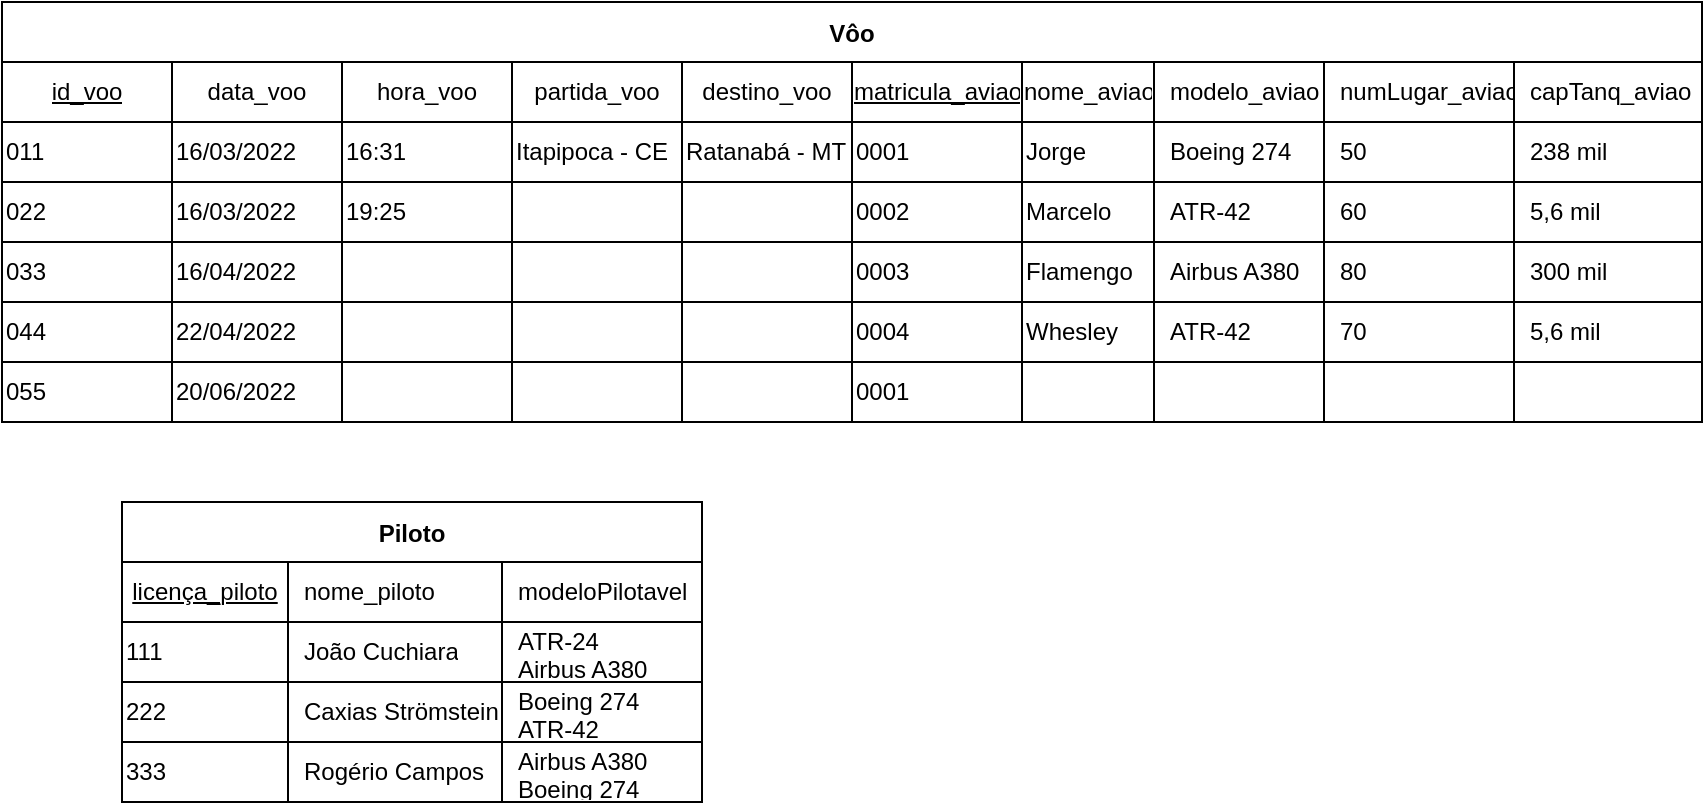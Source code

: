 <mxfile version="20.0.1" type="github">
  <diagram id="vThqgdTcGxecUPUlP4uH" name="Ex3">
    <mxGraphModel dx="782" dy="680" grid="1" gridSize="10" guides="1" tooltips="1" connect="1" arrows="1" fold="1" page="1" pageScale="1" pageWidth="827" pageHeight="1169" math="0" shadow="0">
      <root>
        <mxCell id="0" />
        <mxCell id="1" parent="0" />
        <mxCell id="BJTNGmuwHmOQBh0ry1tt-1" value="Vôo" style="shape=table;startSize=30;container=1;collapsible=0;childLayout=tableLayout;fixedRows=1;rowLines=1;fontStyle=1;swimlaneFillColor=default;align=center;" vertex="1" parent="1">
          <mxGeometry x="130" y="120" width="850" height="210" as="geometry" />
        </mxCell>
        <mxCell id="BJTNGmuwHmOQBh0ry1tt-15" style="shape=tableRow;horizontal=0;startSize=0;swimlaneHead=0;swimlaneBody=0;top=0;left=0;bottom=0;right=0;collapsible=0;dropTarget=0;fillColor=none;points=[[0,0.5],[1,0.5]];portConstraint=eastwest;" vertex="1" parent="BJTNGmuwHmOQBh0ry1tt-1">
          <mxGeometry y="30" width="850" height="30" as="geometry" />
        </mxCell>
        <mxCell id="BJTNGmuwHmOQBh0ry1tt-59" value="id_voo" style="shape=partialRectangle;html=1;whiteSpace=wrap;connectable=0;fillColor=none;top=0;left=0;bottom=0;right=0;overflow=hidden;pointerEvents=1;fontStyle=4" vertex="1" parent="BJTNGmuwHmOQBh0ry1tt-15">
          <mxGeometry width="85" height="30" as="geometry">
            <mxRectangle width="85" height="30" as="alternateBounds" />
          </mxGeometry>
        </mxCell>
        <mxCell id="BJTNGmuwHmOQBh0ry1tt-64" value="data_voo" style="shape=partialRectangle;html=1;whiteSpace=wrap;connectable=0;fillColor=none;top=0;left=0;bottom=0;right=0;overflow=hidden;pointerEvents=1;fontStyle=0" vertex="1" parent="BJTNGmuwHmOQBh0ry1tt-15">
          <mxGeometry x="85" width="85" height="30" as="geometry">
            <mxRectangle width="85" height="30" as="alternateBounds" />
          </mxGeometry>
        </mxCell>
        <mxCell id="BJTNGmuwHmOQBh0ry1tt-69" value="hora_voo" style="shape=partialRectangle;html=1;whiteSpace=wrap;connectable=0;fillColor=none;top=0;left=0;bottom=0;right=0;overflow=hidden;pointerEvents=1;fontStyle=0" vertex="1" parent="BJTNGmuwHmOQBh0ry1tt-15">
          <mxGeometry x="170" width="85" height="30" as="geometry">
            <mxRectangle width="85" height="30" as="alternateBounds" />
          </mxGeometry>
        </mxCell>
        <mxCell id="BJTNGmuwHmOQBh0ry1tt-79" value="partida_voo" style="shape=partialRectangle;html=1;whiteSpace=wrap;connectable=0;fillColor=none;top=0;left=0;bottom=0;right=0;overflow=hidden;pointerEvents=1;fontStyle=0" vertex="1" parent="BJTNGmuwHmOQBh0ry1tt-15">
          <mxGeometry x="255" width="85" height="30" as="geometry">
            <mxRectangle width="85" height="30" as="alternateBounds" />
          </mxGeometry>
        </mxCell>
        <mxCell id="BJTNGmuwHmOQBh0ry1tt-74" value="destino_voo" style="shape=partialRectangle;html=1;whiteSpace=wrap;connectable=0;fillColor=none;top=0;left=0;bottom=0;right=0;overflow=hidden;pointerEvents=1;fontStyle=0" vertex="1" parent="BJTNGmuwHmOQBh0ry1tt-15">
          <mxGeometry x="340" width="85" height="30" as="geometry">
            <mxRectangle width="85" height="30" as="alternateBounds" />
          </mxGeometry>
        </mxCell>
        <mxCell id="BJTNGmuwHmOQBh0ry1tt-16" value="matricula_aviao" style="shape=partialRectangle;html=1;whiteSpace=wrap;connectable=0;fillColor=none;top=0;left=0;bottom=0;right=0;overflow=hidden;pointerEvents=1;fontStyle=4" vertex="1" parent="BJTNGmuwHmOQBh0ry1tt-15">
          <mxGeometry x="425" width="85" height="30" as="geometry">
            <mxRectangle width="85" height="30" as="alternateBounds" />
          </mxGeometry>
        </mxCell>
        <mxCell id="BJTNGmuwHmOQBh0ry1tt-18" value="nome_aviao" style="shape=partialRectangle;html=1;whiteSpace=wrap;connectable=0;fillColor=none;top=0;left=0;bottom=0;right=0;overflow=hidden;pointerEvents=1;fontStyle=0" vertex="1" parent="BJTNGmuwHmOQBh0ry1tt-15">
          <mxGeometry x="510" width="66" height="30" as="geometry">
            <mxRectangle width="66" height="30" as="alternateBounds" />
          </mxGeometry>
        </mxCell>
        <mxCell id="BJTNGmuwHmOQBh0ry1tt-17" value="modelo_aviao" style="shape=partialRectangle;html=1;whiteSpace=wrap;connectable=0;fillColor=none;top=0;left=0;bottom=0;right=0;align=left;spacingLeft=6;overflow=hidden;" vertex="1" parent="BJTNGmuwHmOQBh0ry1tt-15">
          <mxGeometry x="576" width="85" height="30" as="geometry">
            <mxRectangle width="85" height="30" as="alternateBounds" />
          </mxGeometry>
        </mxCell>
        <mxCell id="BJTNGmuwHmOQBh0ry1tt-22" value="numLugar_aviao" style="shape=partialRectangle;html=1;whiteSpace=wrap;connectable=0;fillColor=none;top=0;left=0;bottom=0;right=0;align=left;spacingLeft=6;overflow=hidden;" vertex="1" parent="BJTNGmuwHmOQBh0ry1tt-15">
          <mxGeometry x="661" width="95" height="30" as="geometry">
            <mxRectangle width="95" height="30" as="alternateBounds" />
          </mxGeometry>
        </mxCell>
        <mxCell id="BJTNGmuwHmOQBh0ry1tt-26" value="capTanq_aviao" style="shape=partialRectangle;html=1;whiteSpace=wrap;connectable=0;fillColor=none;top=0;left=0;bottom=0;right=0;align=left;spacingLeft=6;overflow=hidden;" vertex="1" parent="BJTNGmuwHmOQBh0ry1tt-15">
          <mxGeometry x="756" width="94" height="30" as="geometry">
            <mxRectangle width="94" height="30" as="alternateBounds" />
          </mxGeometry>
        </mxCell>
        <mxCell id="BJTNGmuwHmOQBh0ry1tt-2" value="" style="shape=tableRow;horizontal=0;startSize=0;swimlaneHead=0;swimlaneBody=0;top=0;left=0;bottom=0;right=0;collapsible=0;dropTarget=0;fillColor=none;points=[[0,0.5],[1,0.5]];portConstraint=eastwest;" vertex="1" parent="BJTNGmuwHmOQBh0ry1tt-1">
          <mxGeometry y="60" width="850" height="30" as="geometry" />
        </mxCell>
        <mxCell id="BJTNGmuwHmOQBh0ry1tt-60" value="011" style="shape=partialRectangle;html=1;whiteSpace=wrap;connectable=0;fillColor=none;top=0;left=0;bottom=0;right=0;overflow=hidden;pointerEvents=1;align=left;" vertex="1" parent="BJTNGmuwHmOQBh0ry1tt-2">
          <mxGeometry width="85" height="30" as="geometry">
            <mxRectangle width="85" height="30" as="alternateBounds" />
          </mxGeometry>
        </mxCell>
        <mxCell id="BJTNGmuwHmOQBh0ry1tt-65" value="16/03/2022" style="shape=partialRectangle;html=1;whiteSpace=wrap;connectable=0;fillColor=none;top=0;left=0;bottom=0;right=0;overflow=hidden;pointerEvents=1;align=left;" vertex="1" parent="BJTNGmuwHmOQBh0ry1tt-2">
          <mxGeometry x="85" width="85" height="30" as="geometry">
            <mxRectangle width="85" height="30" as="alternateBounds" />
          </mxGeometry>
        </mxCell>
        <mxCell id="BJTNGmuwHmOQBh0ry1tt-70" value="16:31" style="shape=partialRectangle;html=1;whiteSpace=wrap;connectable=0;fillColor=none;top=0;left=0;bottom=0;right=0;overflow=hidden;pointerEvents=1;align=left;" vertex="1" parent="BJTNGmuwHmOQBh0ry1tt-2">
          <mxGeometry x="170" width="85" height="30" as="geometry">
            <mxRectangle width="85" height="30" as="alternateBounds" />
          </mxGeometry>
        </mxCell>
        <mxCell id="BJTNGmuwHmOQBh0ry1tt-80" value="Itapipoca - CE" style="shape=partialRectangle;html=1;whiteSpace=wrap;connectable=0;fillColor=none;top=0;left=0;bottom=0;right=0;overflow=hidden;pointerEvents=1;align=left;" vertex="1" parent="BJTNGmuwHmOQBh0ry1tt-2">
          <mxGeometry x="255" width="85" height="30" as="geometry">
            <mxRectangle width="85" height="30" as="alternateBounds" />
          </mxGeometry>
        </mxCell>
        <mxCell id="BJTNGmuwHmOQBh0ry1tt-75" value="Ratanabá - MT" style="shape=partialRectangle;html=1;whiteSpace=wrap;connectable=0;fillColor=none;top=0;left=0;bottom=0;right=0;overflow=hidden;pointerEvents=1;align=left;" vertex="1" parent="BJTNGmuwHmOQBh0ry1tt-2">
          <mxGeometry x="340" width="85" height="30" as="geometry">
            <mxRectangle width="85" height="30" as="alternateBounds" />
          </mxGeometry>
        </mxCell>
        <mxCell id="BJTNGmuwHmOQBh0ry1tt-3" value="0001" style="shape=partialRectangle;html=1;whiteSpace=wrap;connectable=0;fillColor=none;top=0;left=0;bottom=0;right=0;overflow=hidden;pointerEvents=1;align=left;" vertex="1" parent="BJTNGmuwHmOQBh0ry1tt-2">
          <mxGeometry x="425" width="85" height="30" as="geometry">
            <mxRectangle width="85" height="30" as="alternateBounds" />
          </mxGeometry>
        </mxCell>
        <mxCell id="BJTNGmuwHmOQBh0ry1tt-19" value="Jorge" style="shape=partialRectangle;html=1;whiteSpace=wrap;connectable=0;fillColor=none;top=0;left=0;bottom=0;right=0;overflow=hidden;pointerEvents=1;align=left;" vertex="1" parent="BJTNGmuwHmOQBh0ry1tt-2">
          <mxGeometry x="510" width="66" height="30" as="geometry">
            <mxRectangle width="66" height="30" as="alternateBounds" />
          </mxGeometry>
        </mxCell>
        <mxCell id="BJTNGmuwHmOQBh0ry1tt-4" value="Boeing 274" style="shape=partialRectangle;html=1;whiteSpace=wrap;connectable=0;fillColor=none;top=0;left=0;bottom=0;right=0;align=left;spacingLeft=6;overflow=hidden;verticalAlign=middle;horizontal=1;" vertex="1" parent="BJTNGmuwHmOQBh0ry1tt-2">
          <mxGeometry x="576" width="85" height="30" as="geometry">
            <mxRectangle width="85" height="30" as="alternateBounds" />
          </mxGeometry>
        </mxCell>
        <mxCell id="BJTNGmuwHmOQBh0ry1tt-23" value="50" style="shape=partialRectangle;html=1;whiteSpace=wrap;connectable=0;fillColor=none;top=0;left=0;bottom=0;right=0;align=left;spacingLeft=6;overflow=hidden;" vertex="1" parent="BJTNGmuwHmOQBh0ry1tt-2">
          <mxGeometry x="661" width="95" height="30" as="geometry">
            <mxRectangle width="95" height="30" as="alternateBounds" />
          </mxGeometry>
        </mxCell>
        <mxCell id="BJTNGmuwHmOQBh0ry1tt-27" value="238 mil" style="shape=partialRectangle;html=1;whiteSpace=wrap;connectable=0;fillColor=none;top=0;left=0;bottom=0;right=0;align=left;spacingLeft=6;overflow=hidden;" vertex="1" parent="BJTNGmuwHmOQBh0ry1tt-2">
          <mxGeometry x="756" width="94" height="30" as="geometry">
            <mxRectangle width="94" height="30" as="alternateBounds" />
          </mxGeometry>
        </mxCell>
        <mxCell id="BJTNGmuwHmOQBh0ry1tt-5" value="" style="shape=tableRow;horizontal=0;startSize=0;swimlaneHead=0;swimlaneBody=0;top=0;left=0;bottom=0;right=0;collapsible=0;dropTarget=0;fillColor=none;points=[[0,0.5],[1,0.5]];portConstraint=eastwest;" vertex="1" parent="BJTNGmuwHmOQBh0ry1tt-1">
          <mxGeometry y="90" width="850" height="30" as="geometry" />
        </mxCell>
        <mxCell id="BJTNGmuwHmOQBh0ry1tt-61" value="022" style="shape=partialRectangle;html=1;whiteSpace=wrap;connectable=0;fillColor=none;top=0;left=0;bottom=0;right=0;overflow=hidden;align=left;" vertex="1" parent="BJTNGmuwHmOQBh0ry1tt-5">
          <mxGeometry width="85" height="30" as="geometry">
            <mxRectangle width="85" height="30" as="alternateBounds" />
          </mxGeometry>
        </mxCell>
        <mxCell id="BJTNGmuwHmOQBh0ry1tt-66" value="16/03/2022" style="shape=partialRectangle;html=1;whiteSpace=wrap;connectable=0;fillColor=none;top=0;left=0;bottom=0;right=0;overflow=hidden;align=left;" vertex="1" parent="BJTNGmuwHmOQBh0ry1tt-5">
          <mxGeometry x="85" width="85" height="30" as="geometry">
            <mxRectangle width="85" height="30" as="alternateBounds" />
          </mxGeometry>
        </mxCell>
        <mxCell id="BJTNGmuwHmOQBh0ry1tt-71" value="19:25" style="shape=partialRectangle;html=1;whiteSpace=wrap;connectable=0;fillColor=none;top=0;left=0;bottom=0;right=0;overflow=hidden;align=left;" vertex="1" parent="BJTNGmuwHmOQBh0ry1tt-5">
          <mxGeometry x="170" width="85" height="30" as="geometry">
            <mxRectangle width="85" height="30" as="alternateBounds" />
          </mxGeometry>
        </mxCell>
        <mxCell id="BJTNGmuwHmOQBh0ry1tt-81" style="shape=partialRectangle;html=1;whiteSpace=wrap;connectable=0;fillColor=none;top=0;left=0;bottom=0;right=0;overflow=hidden;align=left;" vertex="1" parent="BJTNGmuwHmOQBh0ry1tt-5">
          <mxGeometry x="255" width="85" height="30" as="geometry">
            <mxRectangle width="85" height="30" as="alternateBounds" />
          </mxGeometry>
        </mxCell>
        <mxCell id="BJTNGmuwHmOQBh0ry1tt-76" style="shape=partialRectangle;html=1;whiteSpace=wrap;connectable=0;fillColor=none;top=0;left=0;bottom=0;right=0;overflow=hidden;align=left;" vertex="1" parent="BJTNGmuwHmOQBh0ry1tt-5">
          <mxGeometry x="340" width="85" height="30" as="geometry">
            <mxRectangle width="85" height="30" as="alternateBounds" />
          </mxGeometry>
        </mxCell>
        <mxCell id="BJTNGmuwHmOQBh0ry1tt-6" value="0002" style="shape=partialRectangle;html=1;whiteSpace=wrap;connectable=0;fillColor=none;top=0;left=0;bottom=0;right=0;overflow=hidden;align=left;" vertex="1" parent="BJTNGmuwHmOQBh0ry1tt-5">
          <mxGeometry x="425" width="85" height="30" as="geometry">
            <mxRectangle width="85" height="30" as="alternateBounds" />
          </mxGeometry>
        </mxCell>
        <mxCell id="BJTNGmuwHmOQBh0ry1tt-20" value="Marcelo" style="shape=partialRectangle;html=1;whiteSpace=wrap;connectable=0;fillColor=none;top=0;left=0;bottom=0;right=0;overflow=hidden;align=left;" vertex="1" parent="BJTNGmuwHmOQBh0ry1tt-5">
          <mxGeometry x="510" width="66" height="30" as="geometry">
            <mxRectangle width="66" height="30" as="alternateBounds" />
          </mxGeometry>
        </mxCell>
        <mxCell id="BJTNGmuwHmOQBh0ry1tt-7" value="ATR-42" style="shape=partialRectangle;html=1;whiteSpace=wrap;connectable=0;fillColor=none;top=0;left=0;bottom=0;right=0;align=left;spacingLeft=6;overflow=hidden;" vertex="1" parent="BJTNGmuwHmOQBh0ry1tt-5">
          <mxGeometry x="576" width="85" height="30" as="geometry">
            <mxRectangle width="85" height="30" as="alternateBounds" />
          </mxGeometry>
        </mxCell>
        <mxCell id="BJTNGmuwHmOQBh0ry1tt-24" value="60" style="shape=partialRectangle;html=1;whiteSpace=wrap;connectable=0;fillColor=none;top=0;left=0;bottom=0;right=0;align=left;spacingLeft=6;overflow=hidden;" vertex="1" parent="BJTNGmuwHmOQBh0ry1tt-5">
          <mxGeometry x="661" width="95" height="30" as="geometry">
            <mxRectangle width="95" height="30" as="alternateBounds" />
          </mxGeometry>
        </mxCell>
        <mxCell id="BJTNGmuwHmOQBh0ry1tt-28" value="5,6 mil" style="shape=partialRectangle;html=1;whiteSpace=wrap;connectable=0;fillColor=none;top=0;left=0;bottom=0;right=0;align=left;spacingLeft=6;overflow=hidden;" vertex="1" parent="BJTNGmuwHmOQBh0ry1tt-5">
          <mxGeometry x="756" width="94" height="30" as="geometry">
            <mxRectangle width="94" height="30" as="alternateBounds" />
          </mxGeometry>
        </mxCell>
        <mxCell id="BJTNGmuwHmOQBh0ry1tt-8" value="" style="shape=tableRow;horizontal=0;startSize=0;swimlaneHead=0;swimlaneBody=0;top=0;left=0;bottom=0;right=0;collapsible=0;dropTarget=0;fillColor=none;points=[[0,0.5],[1,0.5]];portConstraint=eastwest;" vertex="1" parent="BJTNGmuwHmOQBh0ry1tt-1">
          <mxGeometry y="120" width="850" height="30" as="geometry" />
        </mxCell>
        <mxCell id="BJTNGmuwHmOQBh0ry1tt-62" value="033" style="shape=partialRectangle;html=1;whiteSpace=wrap;connectable=0;fillColor=none;top=0;left=0;bottom=0;right=0;overflow=hidden;align=left;" vertex="1" parent="BJTNGmuwHmOQBh0ry1tt-8">
          <mxGeometry width="85" height="30" as="geometry">
            <mxRectangle width="85" height="30" as="alternateBounds" />
          </mxGeometry>
        </mxCell>
        <mxCell id="BJTNGmuwHmOQBh0ry1tt-67" value="16/04/2022" style="shape=partialRectangle;html=1;whiteSpace=wrap;connectable=0;fillColor=none;top=0;left=0;bottom=0;right=0;overflow=hidden;align=left;" vertex="1" parent="BJTNGmuwHmOQBh0ry1tt-8">
          <mxGeometry x="85" width="85" height="30" as="geometry">
            <mxRectangle width="85" height="30" as="alternateBounds" />
          </mxGeometry>
        </mxCell>
        <mxCell id="BJTNGmuwHmOQBh0ry1tt-72" style="shape=partialRectangle;html=1;whiteSpace=wrap;connectable=0;fillColor=none;top=0;left=0;bottom=0;right=0;overflow=hidden;align=left;" vertex="1" parent="BJTNGmuwHmOQBh0ry1tt-8">
          <mxGeometry x="170" width="85" height="30" as="geometry">
            <mxRectangle width="85" height="30" as="alternateBounds" />
          </mxGeometry>
        </mxCell>
        <mxCell id="BJTNGmuwHmOQBh0ry1tt-82" style="shape=partialRectangle;html=1;whiteSpace=wrap;connectable=0;fillColor=none;top=0;left=0;bottom=0;right=0;overflow=hidden;align=left;" vertex="1" parent="BJTNGmuwHmOQBh0ry1tt-8">
          <mxGeometry x="255" width="85" height="30" as="geometry">
            <mxRectangle width="85" height="30" as="alternateBounds" />
          </mxGeometry>
        </mxCell>
        <mxCell id="BJTNGmuwHmOQBh0ry1tt-77" style="shape=partialRectangle;html=1;whiteSpace=wrap;connectable=0;fillColor=none;top=0;left=0;bottom=0;right=0;overflow=hidden;align=left;" vertex="1" parent="BJTNGmuwHmOQBh0ry1tt-8">
          <mxGeometry x="340" width="85" height="30" as="geometry">
            <mxRectangle width="85" height="30" as="alternateBounds" />
          </mxGeometry>
        </mxCell>
        <mxCell id="BJTNGmuwHmOQBh0ry1tt-9" value="0003" style="shape=partialRectangle;html=1;whiteSpace=wrap;connectable=0;fillColor=none;top=0;left=0;bottom=0;right=0;overflow=hidden;align=left;" vertex="1" parent="BJTNGmuwHmOQBh0ry1tt-8">
          <mxGeometry x="425" width="85" height="30" as="geometry">
            <mxRectangle width="85" height="30" as="alternateBounds" />
          </mxGeometry>
        </mxCell>
        <mxCell id="BJTNGmuwHmOQBh0ry1tt-21" value="Flamengo" style="shape=partialRectangle;html=1;whiteSpace=wrap;connectable=0;fillColor=none;top=0;left=0;bottom=0;right=0;overflow=hidden;align=left;" vertex="1" parent="BJTNGmuwHmOQBh0ry1tt-8">
          <mxGeometry x="510" width="66" height="30" as="geometry">
            <mxRectangle width="66" height="30" as="alternateBounds" />
          </mxGeometry>
        </mxCell>
        <mxCell id="BJTNGmuwHmOQBh0ry1tt-10" value="Airbus A380" style="shape=partialRectangle;html=1;whiteSpace=wrap;connectable=0;fillColor=none;top=0;left=0;bottom=0;right=0;align=left;spacingLeft=6;overflow=hidden;" vertex="1" parent="BJTNGmuwHmOQBh0ry1tt-8">
          <mxGeometry x="576" width="85" height="30" as="geometry">
            <mxRectangle width="85" height="30" as="alternateBounds" />
          </mxGeometry>
        </mxCell>
        <mxCell id="BJTNGmuwHmOQBh0ry1tt-25" value="80" style="shape=partialRectangle;html=1;whiteSpace=wrap;connectable=0;fillColor=none;top=0;left=0;bottom=0;right=0;align=left;spacingLeft=6;overflow=hidden;" vertex="1" parent="BJTNGmuwHmOQBh0ry1tt-8">
          <mxGeometry x="661" width="95" height="30" as="geometry">
            <mxRectangle width="95" height="30" as="alternateBounds" />
          </mxGeometry>
        </mxCell>
        <mxCell id="BJTNGmuwHmOQBh0ry1tt-29" value="300 mil" style="shape=partialRectangle;html=1;whiteSpace=wrap;connectable=0;fillColor=none;top=0;left=0;bottom=0;right=0;align=left;spacingLeft=6;overflow=hidden;" vertex="1" parent="BJTNGmuwHmOQBh0ry1tt-8">
          <mxGeometry x="756" width="94" height="30" as="geometry">
            <mxRectangle width="94" height="30" as="alternateBounds" />
          </mxGeometry>
        </mxCell>
        <mxCell id="BJTNGmuwHmOQBh0ry1tt-36" style="shape=tableRow;horizontal=0;startSize=0;swimlaneHead=0;swimlaneBody=0;top=0;left=0;bottom=0;right=0;collapsible=0;dropTarget=0;fillColor=none;points=[[0,0.5],[1,0.5]];portConstraint=eastwest;" vertex="1" parent="BJTNGmuwHmOQBh0ry1tt-1">
          <mxGeometry y="150" width="850" height="30" as="geometry" />
        </mxCell>
        <mxCell id="BJTNGmuwHmOQBh0ry1tt-63" value="044" style="shape=partialRectangle;html=1;whiteSpace=wrap;connectable=0;fillColor=none;top=0;left=0;bottom=0;right=0;overflow=hidden;align=left;" vertex="1" parent="BJTNGmuwHmOQBh0ry1tt-36">
          <mxGeometry width="85" height="30" as="geometry">
            <mxRectangle width="85" height="30" as="alternateBounds" />
          </mxGeometry>
        </mxCell>
        <mxCell id="BJTNGmuwHmOQBh0ry1tt-68" value="22/04/2022" style="shape=partialRectangle;html=1;whiteSpace=wrap;connectable=0;fillColor=none;top=0;left=0;bottom=0;right=0;overflow=hidden;align=left;" vertex="1" parent="BJTNGmuwHmOQBh0ry1tt-36">
          <mxGeometry x="85" width="85" height="30" as="geometry">
            <mxRectangle width="85" height="30" as="alternateBounds" />
          </mxGeometry>
        </mxCell>
        <mxCell id="BJTNGmuwHmOQBh0ry1tt-73" style="shape=partialRectangle;html=1;whiteSpace=wrap;connectable=0;fillColor=none;top=0;left=0;bottom=0;right=0;overflow=hidden;align=left;" vertex="1" parent="BJTNGmuwHmOQBh0ry1tt-36">
          <mxGeometry x="170" width="85" height="30" as="geometry">
            <mxRectangle width="85" height="30" as="alternateBounds" />
          </mxGeometry>
        </mxCell>
        <mxCell id="BJTNGmuwHmOQBh0ry1tt-83" style="shape=partialRectangle;html=1;whiteSpace=wrap;connectable=0;fillColor=none;top=0;left=0;bottom=0;right=0;overflow=hidden;align=left;" vertex="1" parent="BJTNGmuwHmOQBh0ry1tt-36">
          <mxGeometry x="255" width="85" height="30" as="geometry">
            <mxRectangle width="85" height="30" as="alternateBounds" />
          </mxGeometry>
        </mxCell>
        <mxCell id="BJTNGmuwHmOQBh0ry1tt-78" style="shape=partialRectangle;html=1;whiteSpace=wrap;connectable=0;fillColor=none;top=0;left=0;bottom=0;right=0;overflow=hidden;align=left;" vertex="1" parent="BJTNGmuwHmOQBh0ry1tt-36">
          <mxGeometry x="340" width="85" height="30" as="geometry">
            <mxRectangle width="85" height="30" as="alternateBounds" />
          </mxGeometry>
        </mxCell>
        <mxCell id="BJTNGmuwHmOQBh0ry1tt-37" value="0004" style="shape=partialRectangle;html=1;whiteSpace=wrap;connectable=0;fillColor=none;top=0;left=0;bottom=0;right=0;overflow=hidden;align=left;" vertex="1" parent="BJTNGmuwHmOQBh0ry1tt-36">
          <mxGeometry x="425" width="85" height="30" as="geometry">
            <mxRectangle width="85" height="30" as="alternateBounds" />
          </mxGeometry>
        </mxCell>
        <mxCell id="BJTNGmuwHmOQBh0ry1tt-38" value="Whesley" style="shape=partialRectangle;html=1;whiteSpace=wrap;connectable=0;fillColor=none;top=0;left=0;bottom=0;right=0;overflow=hidden;align=left;" vertex="1" parent="BJTNGmuwHmOQBh0ry1tt-36">
          <mxGeometry x="510" width="66" height="30" as="geometry">
            <mxRectangle width="66" height="30" as="alternateBounds" />
          </mxGeometry>
        </mxCell>
        <mxCell id="BJTNGmuwHmOQBh0ry1tt-39" value="ATR-42" style="shape=partialRectangle;html=1;whiteSpace=wrap;connectable=0;fillColor=none;top=0;left=0;bottom=0;right=0;align=left;spacingLeft=6;overflow=hidden;" vertex="1" parent="BJTNGmuwHmOQBh0ry1tt-36">
          <mxGeometry x="576" width="85" height="30" as="geometry">
            <mxRectangle width="85" height="30" as="alternateBounds" />
          </mxGeometry>
        </mxCell>
        <mxCell id="BJTNGmuwHmOQBh0ry1tt-40" value="70" style="shape=partialRectangle;html=1;whiteSpace=wrap;connectable=0;fillColor=none;top=0;left=0;bottom=0;right=0;align=left;spacingLeft=6;overflow=hidden;" vertex="1" parent="BJTNGmuwHmOQBh0ry1tt-36">
          <mxGeometry x="661" width="95" height="30" as="geometry">
            <mxRectangle width="95" height="30" as="alternateBounds" />
          </mxGeometry>
        </mxCell>
        <mxCell id="BJTNGmuwHmOQBh0ry1tt-41" value="5,6 mil" style="shape=partialRectangle;html=1;whiteSpace=wrap;connectable=0;fillColor=none;top=0;left=0;bottom=0;right=0;align=left;spacingLeft=6;overflow=hidden;" vertex="1" parent="BJTNGmuwHmOQBh0ry1tt-36">
          <mxGeometry x="756" width="94" height="30" as="geometry">
            <mxRectangle width="94" height="30" as="alternateBounds" />
          </mxGeometry>
        </mxCell>
        <mxCell id="BJTNGmuwHmOQBh0ry1tt-84" style="shape=tableRow;horizontal=0;startSize=0;swimlaneHead=0;swimlaneBody=0;top=0;left=0;bottom=0;right=0;collapsible=0;dropTarget=0;fillColor=none;points=[[0,0.5],[1,0.5]];portConstraint=eastwest;" vertex="1" parent="BJTNGmuwHmOQBh0ry1tt-1">
          <mxGeometry y="180" width="850" height="30" as="geometry" />
        </mxCell>
        <mxCell id="BJTNGmuwHmOQBh0ry1tt-85" value="055" style="shape=partialRectangle;html=1;whiteSpace=wrap;connectable=0;fillColor=none;top=0;left=0;bottom=0;right=0;overflow=hidden;align=left;" vertex="1" parent="BJTNGmuwHmOQBh0ry1tt-84">
          <mxGeometry width="85" height="30" as="geometry">
            <mxRectangle width="85" height="30" as="alternateBounds" />
          </mxGeometry>
        </mxCell>
        <mxCell id="BJTNGmuwHmOQBh0ry1tt-86" value="20/06/2022" style="shape=partialRectangle;html=1;whiteSpace=wrap;connectable=0;fillColor=none;top=0;left=0;bottom=0;right=0;overflow=hidden;align=left;" vertex="1" parent="BJTNGmuwHmOQBh0ry1tt-84">
          <mxGeometry x="85" width="85" height="30" as="geometry">
            <mxRectangle width="85" height="30" as="alternateBounds" />
          </mxGeometry>
        </mxCell>
        <mxCell id="BJTNGmuwHmOQBh0ry1tt-87" style="shape=partialRectangle;html=1;whiteSpace=wrap;connectable=0;fillColor=none;top=0;left=0;bottom=0;right=0;overflow=hidden;align=left;" vertex="1" parent="BJTNGmuwHmOQBh0ry1tt-84">
          <mxGeometry x="170" width="85" height="30" as="geometry">
            <mxRectangle width="85" height="30" as="alternateBounds" />
          </mxGeometry>
        </mxCell>
        <mxCell id="BJTNGmuwHmOQBh0ry1tt-88" style="shape=partialRectangle;html=1;whiteSpace=wrap;connectable=0;fillColor=none;top=0;left=0;bottom=0;right=0;overflow=hidden;align=left;" vertex="1" parent="BJTNGmuwHmOQBh0ry1tt-84">
          <mxGeometry x="255" width="85" height="30" as="geometry">
            <mxRectangle width="85" height="30" as="alternateBounds" />
          </mxGeometry>
        </mxCell>
        <mxCell id="BJTNGmuwHmOQBh0ry1tt-89" style="shape=partialRectangle;html=1;whiteSpace=wrap;connectable=0;fillColor=none;top=0;left=0;bottom=0;right=0;overflow=hidden;align=left;" vertex="1" parent="BJTNGmuwHmOQBh0ry1tt-84">
          <mxGeometry x="340" width="85" height="30" as="geometry">
            <mxRectangle width="85" height="30" as="alternateBounds" />
          </mxGeometry>
        </mxCell>
        <mxCell id="BJTNGmuwHmOQBh0ry1tt-90" value="0001" style="shape=partialRectangle;html=1;whiteSpace=wrap;connectable=0;fillColor=none;top=0;left=0;bottom=0;right=0;overflow=hidden;align=left;" vertex="1" parent="BJTNGmuwHmOQBh0ry1tt-84">
          <mxGeometry x="425" width="85" height="30" as="geometry">
            <mxRectangle width="85" height="30" as="alternateBounds" />
          </mxGeometry>
        </mxCell>
        <mxCell id="BJTNGmuwHmOQBh0ry1tt-91" style="shape=partialRectangle;html=1;whiteSpace=wrap;connectable=0;fillColor=none;top=0;left=0;bottom=0;right=0;overflow=hidden;align=left;" vertex="1" parent="BJTNGmuwHmOQBh0ry1tt-84">
          <mxGeometry x="510" width="66" height="30" as="geometry">
            <mxRectangle width="66" height="30" as="alternateBounds" />
          </mxGeometry>
        </mxCell>
        <mxCell id="BJTNGmuwHmOQBh0ry1tt-92" style="shape=partialRectangle;html=1;whiteSpace=wrap;connectable=0;fillColor=none;top=0;left=0;bottom=0;right=0;align=left;spacingLeft=6;overflow=hidden;" vertex="1" parent="BJTNGmuwHmOQBh0ry1tt-84">
          <mxGeometry x="576" width="85" height="30" as="geometry">
            <mxRectangle width="85" height="30" as="alternateBounds" />
          </mxGeometry>
        </mxCell>
        <mxCell id="BJTNGmuwHmOQBh0ry1tt-93" style="shape=partialRectangle;html=1;whiteSpace=wrap;connectable=0;fillColor=none;top=0;left=0;bottom=0;right=0;align=left;spacingLeft=6;overflow=hidden;" vertex="1" parent="BJTNGmuwHmOQBh0ry1tt-84">
          <mxGeometry x="661" width="95" height="30" as="geometry">
            <mxRectangle width="95" height="30" as="alternateBounds" />
          </mxGeometry>
        </mxCell>
        <mxCell id="BJTNGmuwHmOQBh0ry1tt-94" style="shape=partialRectangle;html=1;whiteSpace=wrap;connectable=0;fillColor=none;top=0;left=0;bottom=0;right=0;align=left;spacingLeft=6;overflow=hidden;" vertex="1" parent="BJTNGmuwHmOQBh0ry1tt-84">
          <mxGeometry x="756" width="94" height="30" as="geometry">
            <mxRectangle width="94" height="30" as="alternateBounds" />
          </mxGeometry>
        </mxCell>
        <mxCell id="BJTNGmuwHmOQBh0ry1tt-42" value="Piloto" style="shape=table;startSize=30;container=1;collapsible=0;childLayout=tableLayout;fixedRows=1;rowLines=1;fontStyle=1;fontSize=12;swimlaneFillColor=default;" vertex="1" parent="1">
          <mxGeometry x="190" y="370" width="290" height="150" as="geometry" />
        </mxCell>
        <mxCell id="BJTNGmuwHmOQBh0ry1tt-52" style="shape=tableRow;horizontal=0;startSize=0;swimlaneHead=0;swimlaneBody=0;top=0;left=0;bottom=0;right=0;collapsible=0;dropTarget=0;fillColor=none;points=[[0,0.5],[1,0.5]];portConstraint=eastwest;fontSize=12;" vertex="1" parent="BJTNGmuwHmOQBh0ry1tt-42">
          <mxGeometry y="30" width="290" height="30" as="geometry" />
        </mxCell>
        <mxCell id="BJTNGmuwHmOQBh0ry1tt-53" value="licença_piloto" style="shape=partialRectangle;html=1;whiteSpace=wrap;connectable=0;fillColor=none;top=0;left=0;bottom=0;right=0;overflow=hidden;pointerEvents=1;fontSize=12;fontStyle=4" vertex="1" parent="BJTNGmuwHmOQBh0ry1tt-52">
          <mxGeometry width="83" height="30" as="geometry">
            <mxRectangle width="83" height="30" as="alternateBounds" />
          </mxGeometry>
        </mxCell>
        <mxCell id="BJTNGmuwHmOQBh0ry1tt-54" value="nome_piloto" style="shape=partialRectangle;html=1;whiteSpace=wrap;connectable=0;fillColor=none;top=0;left=0;bottom=0;right=0;align=left;spacingLeft=6;overflow=hidden;fontSize=12;" vertex="1" parent="BJTNGmuwHmOQBh0ry1tt-52">
          <mxGeometry x="83" width="107" height="30" as="geometry">
            <mxRectangle width="107" height="30" as="alternateBounds" />
          </mxGeometry>
        </mxCell>
        <mxCell id="BJTNGmuwHmOQBh0ry1tt-55" value="modeloPilotavel" style="shape=partialRectangle;html=1;whiteSpace=wrap;connectable=0;fillColor=none;top=0;left=0;bottom=0;right=0;align=left;spacingLeft=6;overflow=hidden;fontSize=12;" vertex="1" parent="BJTNGmuwHmOQBh0ry1tt-52">
          <mxGeometry x="190" width="100" height="30" as="geometry">
            <mxRectangle width="100" height="30" as="alternateBounds" />
          </mxGeometry>
        </mxCell>
        <mxCell id="BJTNGmuwHmOQBh0ry1tt-43" value="" style="shape=tableRow;horizontal=0;startSize=0;swimlaneHead=0;swimlaneBody=0;top=0;left=0;bottom=0;right=0;collapsible=0;dropTarget=0;fillColor=none;points=[[0,0.5],[1,0.5]];portConstraint=eastwest;fontSize=12;" vertex="1" parent="BJTNGmuwHmOQBh0ry1tt-42">
          <mxGeometry y="60" width="290" height="30" as="geometry" />
        </mxCell>
        <mxCell id="BJTNGmuwHmOQBh0ry1tt-44" value="111" style="shape=partialRectangle;html=1;whiteSpace=wrap;connectable=0;fillColor=none;top=0;left=0;bottom=0;right=0;overflow=hidden;pointerEvents=1;fontSize=12;align=left;" vertex="1" parent="BJTNGmuwHmOQBh0ry1tt-43">
          <mxGeometry width="83" height="30" as="geometry">
            <mxRectangle width="83" height="30" as="alternateBounds" />
          </mxGeometry>
        </mxCell>
        <mxCell id="BJTNGmuwHmOQBh0ry1tt-45" value="João Cuchiara" style="shape=partialRectangle;html=1;whiteSpace=wrap;connectable=0;fillColor=none;top=0;left=0;bottom=0;right=0;align=left;spacingLeft=6;overflow=hidden;fontSize=12;" vertex="1" parent="BJTNGmuwHmOQBh0ry1tt-43">
          <mxGeometry x="83" width="107" height="30" as="geometry">
            <mxRectangle width="107" height="30" as="alternateBounds" />
          </mxGeometry>
        </mxCell>
        <mxCell id="BJTNGmuwHmOQBh0ry1tt-56" value="&lt;div&gt;ATR-24&lt;/div&gt;&lt;div&gt;Airbus A380&lt;br&gt;&lt;/div&gt;" style="shape=partialRectangle;html=1;whiteSpace=wrap;connectable=0;fillColor=none;top=0;left=0;bottom=0;right=0;align=left;spacingLeft=6;overflow=hidden;fontSize=12;" vertex="1" parent="BJTNGmuwHmOQBh0ry1tt-43">
          <mxGeometry x="190" width="100" height="30" as="geometry">
            <mxRectangle width="100" height="30" as="alternateBounds" />
          </mxGeometry>
        </mxCell>
        <mxCell id="BJTNGmuwHmOQBh0ry1tt-46" value="" style="shape=tableRow;horizontal=0;startSize=0;swimlaneHead=0;swimlaneBody=0;top=0;left=0;bottom=0;right=0;collapsible=0;dropTarget=0;fillColor=none;points=[[0,0.5],[1,0.5]];portConstraint=eastwest;fontSize=12;" vertex="1" parent="BJTNGmuwHmOQBh0ry1tt-42">
          <mxGeometry y="90" width="290" height="30" as="geometry" />
        </mxCell>
        <mxCell id="BJTNGmuwHmOQBh0ry1tt-47" value="222" style="shape=partialRectangle;html=1;whiteSpace=wrap;connectable=0;fillColor=none;top=0;left=0;bottom=0;right=0;overflow=hidden;fontSize=12;align=left;" vertex="1" parent="BJTNGmuwHmOQBh0ry1tt-46">
          <mxGeometry width="83" height="30" as="geometry">
            <mxRectangle width="83" height="30" as="alternateBounds" />
          </mxGeometry>
        </mxCell>
        <mxCell id="BJTNGmuwHmOQBh0ry1tt-48" value="Caxias Strömstein" style="shape=partialRectangle;html=1;whiteSpace=wrap;connectable=0;fillColor=none;top=0;left=0;bottom=0;right=0;align=left;spacingLeft=6;overflow=hidden;fontSize=12;" vertex="1" parent="BJTNGmuwHmOQBh0ry1tt-46">
          <mxGeometry x="83" width="107" height="30" as="geometry">
            <mxRectangle width="107" height="30" as="alternateBounds" />
          </mxGeometry>
        </mxCell>
        <mxCell id="BJTNGmuwHmOQBh0ry1tt-57" value="&lt;div&gt;Boeing 274&lt;/div&gt;&lt;div&gt;ATR-42&lt;br&gt;&lt;/div&gt;" style="shape=partialRectangle;html=1;whiteSpace=wrap;connectable=0;fillColor=none;top=0;left=0;bottom=0;right=0;align=left;spacingLeft=6;overflow=hidden;fontSize=12;" vertex="1" parent="BJTNGmuwHmOQBh0ry1tt-46">
          <mxGeometry x="190" width="100" height="30" as="geometry">
            <mxRectangle width="100" height="30" as="alternateBounds" />
          </mxGeometry>
        </mxCell>
        <mxCell id="BJTNGmuwHmOQBh0ry1tt-49" value="" style="shape=tableRow;horizontal=0;startSize=0;swimlaneHead=0;swimlaneBody=0;top=0;left=0;bottom=0;right=0;collapsible=0;dropTarget=0;fillColor=none;points=[[0,0.5],[1,0.5]];portConstraint=eastwest;fontSize=12;" vertex="1" parent="BJTNGmuwHmOQBh0ry1tt-42">
          <mxGeometry y="120" width="290" height="30" as="geometry" />
        </mxCell>
        <mxCell id="BJTNGmuwHmOQBh0ry1tt-50" value="333" style="shape=partialRectangle;html=1;whiteSpace=wrap;connectable=0;fillColor=none;top=0;left=0;bottom=0;right=0;overflow=hidden;fontSize=12;align=left;" vertex="1" parent="BJTNGmuwHmOQBh0ry1tt-49">
          <mxGeometry width="83" height="30" as="geometry">
            <mxRectangle width="83" height="30" as="alternateBounds" />
          </mxGeometry>
        </mxCell>
        <mxCell id="BJTNGmuwHmOQBh0ry1tt-51" value="Rogério Campos" style="shape=partialRectangle;html=1;whiteSpace=wrap;connectable=0;fillColor=none;top=0;left=0;bottom=0;right=0;align=left;spacingLeft=6;overflow=hidden;fontSize=12;" vertex="1" parent="BJTNGmuwHmOQBh0ry1tt-49">
          <mxGeometry x="83" width="107" height="30" as="geometry">
            <mxRectangle width="107" height="30" as="alternateBounds" />
          </mxGeometry>
        </mxCell>
        <mxCell id="BJTNGmuwHmOQBh0ry1tt-58" value="&lt;div&gt;Airbus A380&lt;/div&gt;&lt;div&gt;Boeing 274&lt;br&gt;&lt;/div&gt;" style="shape=partialRectangle;html=1;whiteSpace=wrap;connectable=0;fillColor=none;top=0;left=0;bottom=0;right=0;align=left;spacingLeft=6;overflow=hidden;fontSize=12;" vertex="1" parent="BJTNGmuwHmOQBh0ry1tt-49">
          <mxGeometry x="190" width="100" height="30" as="geometry">
            <mxRectangle width="100" height="30" as="alternateBounds" />
          </mxGeometry>
        </mxCell>
      </root>
    </mxGraphModel>
  </diagram>
</mxfile>
